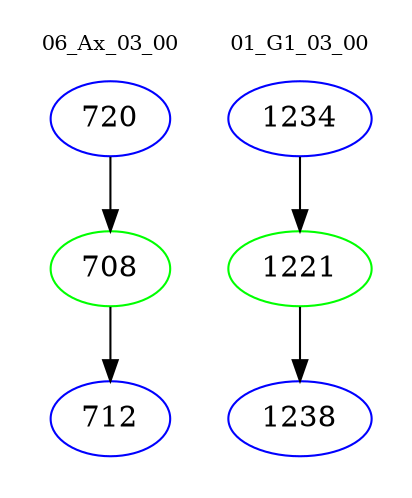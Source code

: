 digraph{
subgraph cluster_0 {
color = white
label = "06_Ax_03_00";
fontsize=10;
T0_720 [label="720", color="blue"]
T0_720 -> T0_708 [color="black"]
T0_708 [label="708", color="green"]
T0_708 -> T0_712 [color="black"]
T0_712 [label="712", color="blue"]
}
subgraph cluster_1 {
color = white
label = "01_G1_03_00";
fontsize=10;
T1_1234 [label="1234", color="blue"]
T1_1234 -> T1_1221 [color="black"]
T1_1221 [label="1221", color="green"]
T1_1221 -> T1_1238 [color="black"]
T1_1238 [label="1238", color="blue"]
}
}
